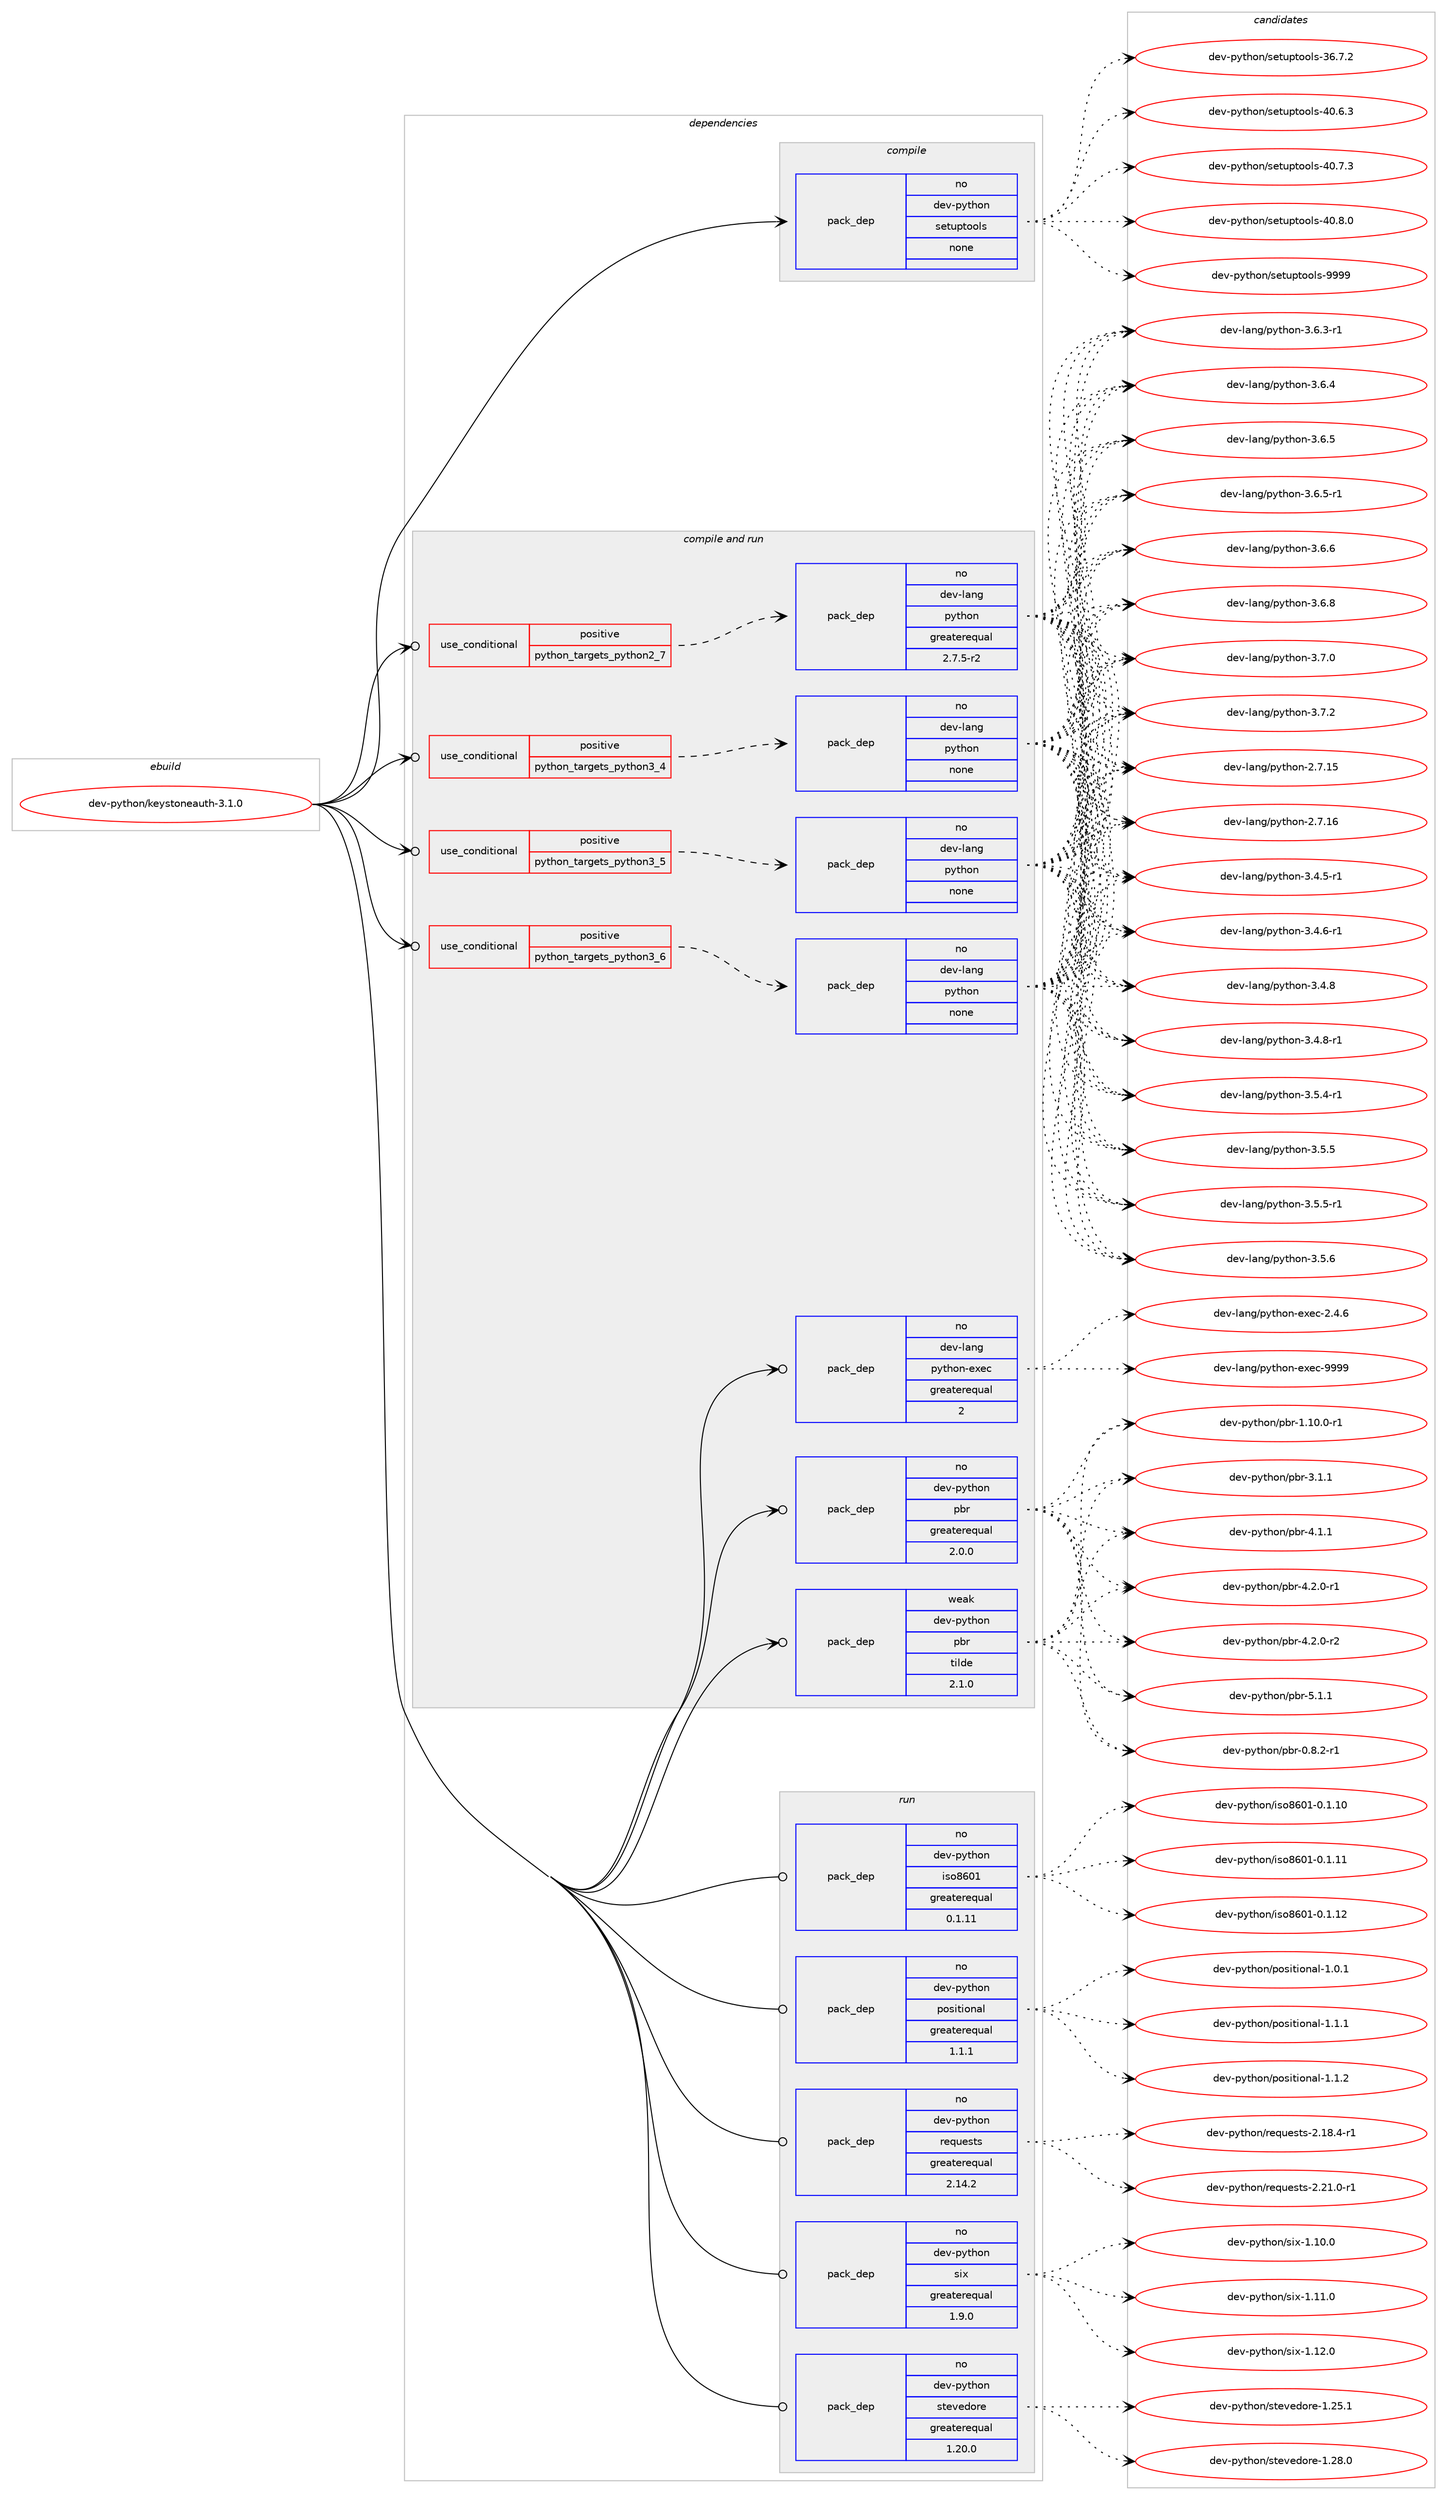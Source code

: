 digraph prolog {

# *************
# Graph options
# *************

newrank=true;
concentrate=true;
compound=true;
graph [rankdir=LR,fontname=Helvetica,fontsize=10,ranksep=1.5];#, ranksep=2.5, nodesep=0.2];
edge  [arrowhead=vee];
node  [fontname=Helvetica,fontsize=10];

# **********
# The ebuild
# **********

subgraph cluster_leftcol {
color=gray;
rank=same;
label=<<i>ebuild</i>>;
id [label="dev-python/keystoneauth-3.1.0", color=red, width=4, href="../dev-python/keystoneauth-3.1.0.svg"];
}

# ****************
# The dependencies
# ****************

subgraph cluster_midcol {
color=gray;
label=<<i>dependencies</i>>;
subgraph cluster_compile {
fillcolor="#eeeeee";
style=filled;
label=<<i>compile</i>>;
subgraph pack1016465 {
dependency1416398 [label=<<TABLE BORDER="0" CELLBORDER="1" CELLSPACING="0" CELLPADDING="4" WIDTH="220"><TR><TD ROWSPAN="6" CELLPADDING="30">pack_dep</TD></TR><TR><TD WIDTH="110">no</TD></TR><TR><TD>dev-python</TD></TR><TR><TD>setuptools</TD></TR><TR><TD>none</TD></TR><TR><TD></TD></TR></TABLE>>, shape=none, color=blue];
}
id:e -> dependency1416398:w [weight=20,style="solid",arrowhead="vee"];
}
subgraph cluster_compileandrun {
fillcolor="#eeeeee";
style=filled;
label=<<i>compile and run</i>>;
subgraph cond376660 {
dependency1416399 [label=<<TABLE BORDER="0" CELLBORDER="1" CELLSPACING="0" CELLPADDING="4"><TR><TD ROWSPAN="3" CELLPADDING="10">use_conditional</TD></TR><TR><TD>positive</TD></TR><TR><TD>python_targets_python2_7</TD></TR></TABLE>>, shape=none, color=red];
subgraph pack1016466 {
dependency1416400 [label=<<TABLE BORDER="0" CELLBORDER="1" CELLSPACING="0" CELLPADDING="4" WIDTH="220"><TR><TD ROWSPAN="6" CELLPADDING="30">pack_dep</TD></TR><TR><TD WIDTH="110">no</TD></TR><TR><TD>dev-lang</TD></TR><TR><TD>python</TD></TR><TR><TD>greaterequal</TD></TR><TR><TD>2.7.5-r2</TD></TR></TABLE>>, shape=none, color=blue];
}
dependency1416399:e -> dependency1416400:w [weight=20,style="dashed",arrowhead="vee"];
}
id:e -> dependency1416399:w [weight=20,style="solid",arrowhead="odotvee"];
subgraph cond376661 {
dependency1416401 [label=<<TABLE BORDER="0" CELLBORDER="1" CELLSPACING="0" CELLPADDING="4"><TR><TD ROWSPAN="3" CELLPADDING="10">use_conditional</TD></TR><TR><TD>positive</TD></TR><TR><TD>python_targets_python3_4</TD></TR></TABLE>>, shape=none, color=red];
subgraph pack1016467 {
dependency1416402 [label=<<TABLE BORDER="0" CELLBORDER="1" CELLSPACING="0" CELLPADDING="4" WIDTH="220"><TR><TD ROWSPAN="6" CELLPADDING="30">pack_dep</TD></TR><TR><TD WIDTH="110">no</TD></TR><TR><TD>dev-lang</TD></TR><TR><TD>python</TD></TR><TR><TD>none</TD></TR><TR><TD></TD></TR></TABLE>>, shape=none, color=blue];
}
dependency1416401:e -> dependency1416402:w [weight=20,style="dashed",arrowhead="vee"];
}
id:e -> dependency1416401:w [weight=20,style="solid",arrowhead="odotvee"];
subgraph cond376662 {
dependency1416403 [label=<<TABLE BORDER="0" CELLBORDER="1" CELLSPACING="0" CELLPADDING="4"><TR><TD ROWSPAN="3" CELLPADDING="10">use_conditional</TD></TR><TR><TD>positive</TD></TR><TR><TD>python_targets_python3_5</TD></TR></TABLE>>, shape=none, color=red];
subgraph pack1016468 {
dependency1416404 [label=<<TABLE BORDER="0" CELLBORDER="1" CELLSPACING="0" CELLPADDING="4" WIDTH="220"><TR><TD ROWSPAN="6" CELLPADDING="30">pack_dep</TD></TR><TR><TD WIDTH="110">no</TD></TR><TR><TD>dev-lang</TD></TR><TR><TD>python</TD></TR><TR><TD>none</TD></TR><TR><TD></TD></TR></TABLE>>, shape=none, color=blue];
}
dependency1416403:e -> dependency1416404:w [weight=20,style="dashed",arrowhead="vee"];
}
id:e -> dependency1416403:w [weight=20,style="solid",arrowhead="odotvee"];
subgraph cond376663 {
dependency1416405 [label=<<TABLE BORDER="0" CELLBORDER="1" CELLSPACING="0" CELLPADDING="4"><TR><TD ROWSPAN="3" CELLPADDING="10">use_conditional</TD></TR><TR><TD>positive</TD></TR><TR><TD>python_targets_python3_6</TD></TR></TABLE>>, shape=none, color=red];
subgraph pack1016469 {
dependency1416406 [label=<<TABLE BORDER="0" CELLBORDER="1" CELLSPACING="0" CELLPADDING="4" WIDTH="220"><TR><TD ROWSPAN="6" CELLPADDING="30">pack_dep</TD></TR><TR><TD WIDTH="110">no</TD></TR><TR><TD>dev-lang</TD></TR><TR><TD>python</TD></TR><TR><TD>none</TD></TR><TR><TD></TD></TR></TABLE>>, shape=none, color=blue];
}
dependency1416405:e -> dependency1416406:w [weight=20,style="dashed",arrowhead="vee"];
}
id:e -> dependency1416405:w [weight=20,style="solid",arrowhead="odotvee"];
subgraph pack1016470 {
dependency1416407 [label=<<TABLE BORDER="0" CELLBORDER="1" CELLSPACING="0" CELLPADDING="4" WIDTH="220"><TR><TD ROWSPAN="6" CELLPADDING="30">pack_dep</TD></TR><TR><TD WIDTH="110">no</TD></TR><TR><TD>dev-lang</TD></TR><TR><TD>python-exec</TD></TR><TR><TD>greaterequal</TD></TR><TR><TD>2</TD></TR></TABLE>>, shape=none, color=blue];
}
id:e -> dependency1416407:w [weight=20,style="solid",arrowhead="odotvee"];
subgraph pack1016471 {
dependency1416408 [label=<<TABLE BORDER="0" CELLBORDER="1" CELLSPACING="0" CELLPADDING="4" WIDTH="220"><TR><TD ROWSPAN="6" CELLPADDING="30">pack_dep</TD></TR><TR><TD WIDTH="110">no</TD></TR><TR><TD>dev-python</TD></TR><TR><TD>pbr</TD></TR><TR><TD>greaterequal</TD></TR><TR><TD>2.0.0</TD></TR></TABLE>>, shape=none, color=blue];
}
id:e -> dependency1416408:w [weight=20,style="solid",arrowhead="odotvee"];
subgraph pack1016472 {
dependency1416409 [label=<<TABLE BORDER="0" CELLBORDER="1" CELLSPACING="0" CELLPADDING="4" WIDTH="220"><TR><TD ROWSPAN="6" CELLPADDING="30">pack_dep</TD></TR><TR><TD WIDTH="110">weak</TD></TR><TR><TD>dev-python</TD></TR><TR><TD>pbr</TD></TR><TR><TD>tilde</TD></TR><TR><TD>2.1.0</TD></TR></TABLE>>, shape=none, color=blue];
}
id:e -> dependency1416409:w [weight=20,style="solid",arrowhead="odotvee"];
}
subgraph cluster_run {
fillcolor="#eeeeee";
style=filled;
label=<<i>run</i>>;
subgraph pack1016473 {
dependency1416410 [label=<<TABLE BORDER="0" CELLBORDER="1" CELLSPACING="0" CELLPADDING="4" WIDTH="220"><TR><TD ROWSPAN="6" CELLPADDING="30">pack_dep</TD></TR><TR><TD WIDTH="110">no</TD></TR><TR><TD>dev-python</TD></TR><TR><TD>iso8601</TD></TR><TR><TD>greaterequal</TD></TR><TR><TD>0.1.11</TD></TR></TABLE>>, shape=none, color=blue];
}
id:e -> dependency1416410:w [weight=20,style="solid",arrowhead="odot"];
subgraph pack1016474 {
dependency1416411 [label=<<TABLE BORDER="0" CELLBORDER="1" CELLSPACING="0" CELLPADDING="4" WIDTH="220"><TR><TD ROWSPAN="6" CELLPADDING="30">pack_dep</TD></TR><TR><TD WIDTH="110">no</TD></TR><TR><TD>dev-python</TD></TR><TR><TD>positional</TD></TR><TR><TD>greaterequal</TD></TR><TR><TD>1.1.1</TD></TR></TABLE>>, shape=none, color=blue];
}
id:e -> dependency1416411:w [weight=20,style="solid",arrowhead="odot"];
subgraph pack1016475 {
dependency1416412 [label=<<TABLE BORDER="0" CELLBORDER="1" CELLSPACING="0" CELLPADDING="4" WIDTH="220"><TR><TD ROWSPAN="6" CELLPADDING="30">pack_dep</TD></TR><TR><TD WIDTH="110">no</TD></TR><TR><TD>dev-python</TD></TR><TR><TD>requests</TD></TR><TR><TD>greaterequal</TD></TR><TR><TD>2.14.2</TD></TR></TABLE>>, shape=none, color=blue];
}
id:e -> dependency1416412:w [weight=20,style="solid",arrowhead="odot"];
subgraph pack1016476 {
dependency1416413 [label=<<TABLE BORDER="0" CELLBORDER="1" CELLSPACING="0" CELLPADDING="4" WIDTH="220"><TR><TD ROWSPAN="6" CELLPADDING="30">pack_dep</TD></TR><TR><TD WIDTH="110">no</TD></TR><TR><TD>dev-python</TD></TR><TR><TD>six</TD></TR><TR><TD>greaterequal</TD></TR><TR><TD>1.9.0</TD></TR></TABLE>>, shape=none, color=blue];
}
id:e -> dependency1416413:w [weight=20,style="solid",arrowhead="odot"];
subgraph pack1016477 {
dependency1416414 [label=<<TABLE BORDER="0" CELLBORDER="1" CELLSPACING="0" CELLPADDING="4" WIDTH="220"><TR><TD ROWSPAN="6" CELLPADDING="30">pack_dep</TD></TR><TR><TD WIDTH="110">no</TD></TR><TR><TD>dev-python</TD></TR><TR><TD>stevedore</TD></TR><TR><TD>greaterequal</TD></TR><TR><TD>1.20.0</TD></TR></TABLE>>, shape=none, color=blue];
}
id:e -> dependency1416414:w [weight=20,style="solid",arrowhead="odot"];
}
}

# **************
# The candidates
# **************

subgraph cluster_choices {
rank=same;
color=gray;
label=<<i>candidates</i>>;

subgraph choice1016465 {
color=black;
nodesep=1;
choice100101118451121211161041111104711510111611711211611111110811545515446554650 [label="dev-python/setuptools-36.7.2", color=red, width=4,href="../dev-python/setuptools-36.7.2.svg"];
choice100101118451121211161041111104711510111611711211611111110811545524846544651 [label="dev-python/setuptools-40.6.3", color=red, width=4,href="../dev-python/setuptools-40.6.3.svg"];
choice100101118451121211161041111104711510111611711211611111110811545524846554651 [label="dev-python/setuptools-40.7.3", color=red, width=4,href="../dev-python/setuptools-40.7.3.svg"];
choice100101118451121211161041111104711510111611711211611111110811545524846564648 [label="dev-python/setuptools-40.8.0", color=red, width=4,href="../dev-python/setuptools-40.8.0.svg"];
choice10010111845112121116104111110471151011161171121161111111081154557575757 [label="dev-python/setuptools-9999", color=red, width=4,href="../dev-python/setuptools-9999.svg"];
dependency1416398:e -> choice100101118451121211161041111104711510111611711211611111110811545515446554650:w [style=dotted,weight="100"];
dependency1416398:e -> choice100101118451121211161041111104711510111611711211611111110811545524846544651:w [style=dotted,weight="100"];
dependency1416398:e -> choice100101118451121211161041111104711510111611711211611111110811545524846554651:w [style=dotted,weight="100"];
dependency1416398:e -> choice100101118451121211161041111104711510111611711211611111110811545524846564648:w [style=dotted,weight="100"];
dependency1416398:e -> choice10010111845112121116104111110471151011161171121161111111081154557575757:w [style=dotted,weight="100"];
}
subgraph choice1016466 {
color=black;
nodesep=1;
choice10010111845108971101034711212111610411111045504655464953 [label="dev-lang/python-2.7.15", color=red, width=4,href="../dev-lang/python-2.7.15.svg"];
choice10010111845108971101034711212111610411111045504655464954 [label="dev-lang/python-2.7.16", color=red, width=4,href="../dev-lang/python-2.7.16.svg"];
choice1001011184510897110103471121211161041111104551465246534511449 [label="dev-lang/python-3.4.5-r1", color=red, width=4,href="../dev-lang/python-3.4.5-r1.svg"];
choice1001011184510897110103471121211161041111104551465246544511449 [label="dev-lang/python-3.4.6-r1", color=red, width=4,href="../dev-lang/python-3.4.6-r1.svg"];
choice100101118451089711010347112121116104111110455146524656 [label="dev-lang/python-3.4.8", color=red, width=4,href="../dev-lang/python-3.4.8.svg"];
choice1001011184510897110103471121211161041111104551465246564511449 [label="dev-lang/python-3.4.8-r1", color=red, width=4,href="../dev-lang/python-3.4.8-r1.svg"];
choice1001011184510897110103471121211161041111104551465346524511449 [label="dev-lang/python-3.5.4-r1", color=red, width=4,href="../dev-lang/python-3.5.4-r1.svg"];
choice100101118451089711010347112121116104111110455146534653 [label="dev-lang/python-3.5.5", color=red, width=4,href="../dev-lang/python-3.5.5.svg"];
choice1001011184510897110103471121211161041111104551465346534511449 [label="dev-lang/python-3.5.5-r1", color=red, width=4,href="../dev-lang/python-3.5.5-r1.svg"];
choice100101118451089711010347112121116104111110455146534654 [label="dev-lang/python-3.5.6", color=red, width=4,href="../dev-lang/python-3.5.6.svg"];
choice1001011184510897110103471121211161041111104551465446514511449 [label="dev-lang/python-3.6.3-r1", color=red, width=4,href="../dev-lang/python-3.6.3-r1.svg"];
choice100101118451089711010347112121116104111110455146544652 [label="dev-lang/python-3.6.4", color=red, width=4,href="../dev-lang/python-3.6.4.svg"];
choice100101118451089711010347112121116104111110455146544653 [label="dev-lang/python-3.6.5", color=red, width=4,href="../dev-lang/python-3.6.5.svg"];
choice1001011184510897110103471121211161041111104551465446534511449 [label="dev-lang/python-3.6.5-r1", color=red, width=4,href="../dev-lang/python-3.6.5-r1.svg"];
choice100101118451089711010347112121116104111110455146544654 [label="dev-lang/python-3.6.6", color=red, width=4,href="../dev-lang/python-3.6.6.svg"];
choice100101118451089711010347112121116104111110455146544656 [label="dev-lang/python-3.6.8", color=red, width=4,href="../dev-lang/python-3.6.8.svg"];
choice100101118451089711010347112121116104111110455146554648 [label="dev-lang/python-3.7.0", color=red, width=4,href="../dev-lang/python-3.7.0.svg"];
choice100101118451089711010347112121116104111110455146554650 [label="dev-lang/python-3.7.2", color=red, width=4,href="../dev-lang/python-3.7.2.svg"];
dependency1416400:e -> choice10010111845108971101034711212111610411111045504655464953:w [style=dotted,weight="100"];
dependency1416400:e -> choice10010111845108971101034711212111610411111045504655464954:w [style=dotted,weight="100"];
dependency1416400:e -> choice1001011184510897110103471121211161041111104551465246534511449:w [style=dotted,weight="100"];
dependency1416400:e -> choice1001011184510897110103471121211161041111104551465246544511449:w [style=dotted,weight="100"];
dependency1416400:e -> choice100101118451089711010347112121116104111110455146524656:w [style=dotted,weight="100"];
dependency1416400:e -> choice1001011184510897110103471121211161041111104551465246564511449:w [style=dotted,weight="100"];
dependency1416400:e -> choice1001011184510897110103471121211161041111104551465346524511449:w [style=dotted,weight="100"];
dependency1416400:e -> choice100101118451089711010347112121116104111110455146534653:w [style=dotted,weight="100"];
dependency1416400:e -> choice1001011184510897110103471121211161041111104551465346534511449:w [style=dotted,weight="100"];
dependency1416400:e -> choice100101118451089711010347112121116104111110455146534654:w [style=dotted,weight="100"];
dependency1416400:e -> choice1001011184510897110103471121211161041111104551465446514511449:w [style=dotted,weight="100"];
dependency1416400:e -> choice100101118451089711010347112121116104111110455146544652:w [style=dotted,weight="100"];
dependency1416400:e -> choice100101118451089711010347112121116104111110455146544653:w [style=dotted,weight="100"];
dependency1416400:e -> choice1001011184510897110103471121211161041111104551465446534511449:w [style=dotted,weight="100"];
dependency1416400:e -> choice100101118451089711010347112121116104111110455146544654:w [style=dotted,weight="100"];
dependency1416400:e -> choice100101118451089711010347112121116104111110455146544656:w [style=dotted,weight="100"];
dependency1416400:e -> choice100101118451089711010347112121116104111110455146554648:w [style=dotted,weight="100"];
dependency1416400:e -> choice100101118451089711010347112121116104111110455146554650:w [style=dotted,weight="100"];
}
subgraph choice1016467 {
color=black;
nodesep=1;
choice10010111845108971101034711212111610411111045504655464953 [label="dev-lang/python-2.7.15", color=red, width=4,href="../dev-lang/python-2.7.15.svg"];
choice10010111845108971101034711212111610411111045504655464954 [label="dev-lang/python-2.7.16", color=red, width=4,href="../dev-lang/python-2.7.16.svg"];
choice1001011184510897110103471121211161041111104551465246534511449 [label="dev-lang/python-3.4.5-r1", color=red, width=4,href="../dev-lang/python-3.4.5-r1.svg"];
choice1001011184510897110103471121211161041111104551465246544511449 [label="dev-lang/python-3.4.6-r1", color=red, width=4,href="../dev-lang/python-3.4.6-r1.svg"];
choice100101118451089711010347112121116104111110455146524656 [label="dev-lang/python-3.4.8", color=red, width=4,href="../dev-lang/python-3.4.8.svg"];
choice1001011184510897110103471121211161041111104551465246564511449 [label="dev-lang/python-3.4.8-r1", color=red, width=4,href="../dev-lang/python-3.4.8-r1.svg"];
choice1001011184510897110103471121211161041111104551465346524511449 [label="dev-lang/python-3.5.4-r1", color=red, width=4,href="../dev-lang/python-3.5.4-r1.svg"];
choice100101118451089711010347112121116104111110455146534653 [label="dev-lang/python-3.5.5", color=red, width=4,href="../dev-lang/python-3.5.5.svg"];
choice1001011184510897110103471121211161041111104551465346534511449 [label="dev-lang/python-3.5.5-r1", color=red, width=4,href="../dev-lang/python-3.5.5-r1.svg"];
choice100101118451089711010347112121116104111110455146534654 [label="dev-lang/python-3.5.6", color=red, width=4,href="../dev-lang/python-3.5.6.svg"];
choice1001011184510897110103471121211161041111104551465446514511449 [label="dev-lang/python-3.6.3-r1", color=red, width=4,href="../dev-lang/python-3.6.3-r1.svg"];
choice100101118451089711010347112121116104111110455146544652 [label="dev-lang/python-3.6.4", color=red, width=4,href="../dev-lang/python-3.6.4.svg"];
choice100101118451089711010347112121116104111110455146544653 [label="dev-lang/python-3.6.5", color=red, width=4,href="../dev-lang/python-3.6.5.svg"];
choice1001011184510897110103471121211161041111104551465446534511449 [label="dev-lang/python-3.6.5-r1", color=red, width=4,href="../dev-lang/python-3.6.5-r1.svg"];
choice100101118451089711010347112121116104111110455146544654 [label="dev-lang/python-3.6.6", color=red, width=4,href="../dev-lang/python-3.6.6.svg"];
choice100101118451089711010347112121116104111110455146544656 [label="dev-lang/python-3.6.8", color=red, width=4,href="../dev-lang/python-3.6.8.svg"];
choice100101118451089711010347112121116104111110455146554648 [label="dev-lang/python-3.7.0", color=red, width=4,href="../dev-lang/python-3.7.0.svg"];
choice100101118451089711010347112121116104111110455146554650 [label="dev-lang/python-3.7.2", color=red, width=4,href="../dev-lang/python-3.7.2.svg"];
dependency1416402:e -> choice10010111845108971101034711212111610411111045504655464953:w [style=dotted,weight="100"];
dependency1416402:e -> choice10010111845108971101034711212111610411111045504655464954:w [style=dotted,weight="100"];
dependency1416402:e -> choice1001011184510897110103471121211161041111104551465246534511449:w [style=dotted,weight="100"];
dependency1416402:e -> choice1001011184510897110103471121211161041111104551465246544511449:w [style=dotted,weight="100"];
dependency1416402:e -> choice100101118451089711010347112121116104111110455146524656:w [style=dotted,weight="100"];
dependency1416402:e -> choice1001011184510897110103471121211161041111104551465246564511449:w [style=dotted,weight="100"];
dependency1416402:e -> choice1001011184510897110103471121211161041111104551465346524511449:w [style=dotted,weight="100"];
dependency1416402:e -> choice100101118451089711010347112121116104111110455146534653:w [style=dotted,weight="100"];
dependency1416402:e -> choice1001011184510897110103471121211161041111104551465346534511449:w [style=dotted,weight="100"];
dependency1416402:e -> choice100101118451089711010347112121116104111110455146534654:w [style=dotted,weight="100"];
dependency1416402:e -> choice1001011184510897110103471121211161041111104551465446514511449:w [style=dotted,weight="100"];
dependency1416402:e -> choice100101118451089711010347112121116104111110455146544652:w [style=dotted,weight="100"];
dependency1416402:e -> choice100101118451089711010347112121116104111110455146544653:w [style=dotted,weight="100"];
dependency1416402:e -> choice1001011184510897110103471121211161041111104551465446534511449:w [style=dotted,weight="100"];
dependency1416402:e -> choice100101118451089711010347112121116104111110455146544654:w [style=dotted,weight="100"];
dependency1416402:e -> choice100101118451089711010347112121116104111110455146544656:w [style=dotted,weight="100"];
dependency1416402:e -> choice100101118451089711010347112121116104111110455146554648:w [style=dotted,weight="100"];
dependency1416402:e -> choice100101118451089711010347112121116104111110455146554650:w [style=dotted,weight="100"];
}
subgraph choice1016468 {
color=black;
nodesep=1;
choice10010111845108971101034711212111610411111045504655464953 [label="dev-lang/python-2.7.15", color=red, width=4,href="../dev-lang/python-2.7.15.svg"];
choice10010111845108971101034711212111610411111045504655464954 [label="dev-lang/python-2.7.16", color=red, width=4,href="../dev-lang/python-2.7.16.svg"];
choice1001011184510897110103471121211161041111104551465246534511449 [label="dev-lang/python-3.4.5-r1", color=red, width=4,href="../dev-lang/python-3.4.5-r1.svg"];
choice1001011184510897110103471121211161041111104551465246544511449 [label="dev-lang/python-3.4.6-r1", color=red, width=4,href="../dev-lang/python-3.4.6-r1.svg"];
choice100101118451089711010347112121116104111110455146524656 [label="dev-lang/python-3.4.8", color=red, width=4,href="../dev-lang/python-3.4.8.svg"];
choice1001011184510897110103471121211161041111104551465246564511449 [label="dev-lang/python-3.4.8-r1", color=red, width=4,href="../dev-lang/python-3.4.8-r1.svg"];
choice1001011184510897110103471121211161041111104551465346524511449 [label="dev-lang/python-3.5.4-r1", color=red, width=4,href="../dev-lang/python-3.5.4-r1.svg"];
choice100101118451089711010347112121116104111110455146534653 [label="dev-lang/python-3.5.5", color=red, width=4,href="../dev-lang/python-3.5.5.svg"];
choice1001011184510897110103471121211161041111104551465346534511449 [label="dev-lang/python-3.5.5-r1", color=red, width=4,href="../dev-lang/python-3.5.5-r1.svg"];
choice100101118451089711010347112121116104111110455146534654 [label="dev-lang/python-3.5.6", color=red, width=4,href="../dev-lang/python-3.5.6.svg"];
choice1001011184510897110103471121211161041111104551465446514511449 [label="dev-lang/python-3.6.3-r1", color=red, width=4,href="../dev-lang/python-3.6.3-r1.svg"];
choice100101118451089711010347112121116104111110455146544652 [label="dev-lang/python-3.6.4", color=red, width=4,href="../dev-lang/python-3.6.4.svg"];
choice100101118451089711010347112121116104111110455146544653 [label="dev-lang/python-3.6.5", color=red, width=4,href="../dev-lang/python-3.6.5.svg"];
choice1001011184510897110103471121211161041111104551465446534511449 [label="dev-lang/python-3.6.5-r1", color=red, width=4,href="../dev-lang/python-3.6.5-r1.svg"];
choice100101118451089711010347112121116104111110455146544654 [label="dev-lang/python-3.6.6", color=red, width=4,href="../dev-lang/python-3.6.6.svg"];
choice100101118451089711010347112121116104111110455146544656 [label="dev-lang/python-3.6.8", color=red, width=4,href="../dev-lang/python-3.6.8.svg"];
choice100101118451089711010347112121116104111110455146554648 [label="dev-lang/python-3.7.0", color=red, width=4,href="../dev-lang/python-3.7.0.svg"];
choice100101118451089711010347112121116104111110455146554650 [label="dev-lang/python-3.7.2", color=red, width=4,href="../dev-lang/python-3.7.2.svg"];
dependency1416404:e -> choice10010111845108971101034711212111610411111045504655464953:w [style=dotted,weight="100"];
dependency1416404:e -> choice10010111845108971101034711212111610411111045504655464954:w [style=dotted,weight="100"];
dependency1416404:e -> choice1001011184510897110103471121211161041111104551465246534511449:w [style=dotted,weight="100"];
dependency1416404:e -> choice1001011184510897110103471121211161041111104551465246544511449:w [style=dotted,weight="100"];
dependency1416404:e -> choice100101118451089711010347112121116104111110455146524656:w [style=dotted,weight="100"];
dependency1416404:e -> choice1001011184510897110103471121211161041111104551465246564511449:w [style=dotted,weight="100"];
dependency1416404:e -> choice1001011184510897110103471121211161041111104551465346524511449:w [style=dotted,weight="100"];
dependency1416404:e -> choice100101118451089711010347112121116104111110455146534653:w [style=dotted,weight="100"];
dependency1416404:e -> choice1001011184510897110103471121211161041111104551465346534511449:w [style=dotted,weight="100"];
dependency1416404:e -> choice100101118451089711010347112121116104111110455146534654:w [style=dotted,weight="100"];
dependency1416404:e -> choice1001011184510897110103471121211161041111104551465446514511449:w [style=dotted,weight="100"];
dependency1416404:e -> choice100101118451089711010347112121116104111110455146544652:w [style=dotted,weight="100"];
dependency1416404:e -> choice100101118451089711010347112121116104111110455146544653:w [style=dotted,weight="100"];
dependency1416404:e -> choice1001011184510897110103471121211161041111104551465446534511449:w [style=dotted,weight="100"];
dependency1416404:e -> choice100101118451089711010347112121116104111110455146544654:w [style=dotted,weight="100"];
dependency1416404:e -> choice100101118451089711010347112121116104111110455146544656:w [style=dotted,weight="100"];
dependency1416404:e -> choice100101118451089711010347112121116104111110455146554648:w [style=dotted,weight="100"];
dependency1416404:e -> choice100101118451089711010347112121116104111110455146554650:w [style=dotted,weight="100"];
}
subgraph choice1016469 {
color=black;
nodesep=1;
choice10010111845108971101034711212111610411111045504655464953 [label="dev-lang/python-2.7.15", color=red, width=4,href="../dev-lang/python-2.7.15.svg"];
choice10010111845108971101034711212111610411111045504655464954 [label="dev-lang/python-2.7.16", color=red, width=4,href="../dev-lang/python-2.7.16.svg"];
choice1001011184510897110103471121211161041111104551465246534511449 [label="dev-lang/python-3.4.5-r1", color=red, width=4,href="../dev-lang/python-3.4.5-r1.svg"];
choice1001011184510897110103471121211161041111104551465246544511449 [label="dev-lang/python-3.4.6-r1", color=red, width=4,href="../dev-lang/python-3.4.6-r1.svg"];
choice100101118451089711010347112121116104111110455146524656 [label="dev-lang/python-3.4.8", color=red, width=4,href="../dev-lang/python-3.4.8.svg"];
choice1001011184510897110103471121211161041111104551465246564511449 [label="dev-lang/python-3.4.8-r1", color=red, width=4,href="../dev-lang/python-3.4.8-r1.svg"];
choice1001011184510897110103471121211161041111104551465346524511449 [label="dev-lang/python-3.5.4-r1", color=red, width=4,href="../dev-lang/python-3.5.4-r1.svg"];
choice100101118451089711010347112121116104111110455146534653 [label="dev-lang/python-3.5.5", color=red, width=4,href="../dev-lang/python-3.5.5.svg"];
choice1001011184510897110103471121211161041111104551465346534511449 [label="dev-lang/python-3.5.5-r1", color=red, width=4,href="../dev-lang/python-3.5.5-r1.svg"];
choice100101118451089711010347112121116104111110455146534654 [label="dev-lang/python-3.5.6", color=red, width=4,href="../dev-lang/python-3.5.6.svg"];
choice1001011184510897110103471121211161041111104551465446514511449 [label="dev-lang/python-3.6.3-r1", color=red, width=4,href="../dev-lang/python-3.6.3-r1.svg"];
choice100101118451089711010347112121116104111110455146544652 [label="dev-lang/python-3.6.4", color=red, width=4,href="../dev-lang/python-3.6.4.svg"];
choice100101118451089711010347112121116104111110455146544653 [label="dev-lang/python-3.6.5", color=red, width=4,href="../dev-lang/python-3.6.5.svg"];
choice1001011184510897110103471121211161041111104551465446534511449 [label="dev-lang/python-3.6.5-r1", color=red, width=4,href="../dev-lang/python-3.6.5-r1.svg"];
choice100101118451089711010347112121116104111110455146544654 [label="dev-lang/python-3.6.6", color=red, width=4,href="../dev-lang/python-3.6.6.svg"];
choice100101118451089711010347112121116104111110455146544656 [label="dev-lang/python-3.6.8", color=red, width=4,href="../dev-lang/python-3.6.8.svg"];
choice100101118451089711010347112121116104111110455146554648 [label="dev-lang/python-3.7.0", color=red, width=4,href="../dev-lang/python-3.7.0.svg"];
choice100101118451089711010347112121116104111110455146554650 [label="dev-lang/python-3.7.2", color=red, width=4,href="../dev-lang/python-3.7.2.svg"];
dependency1416406:e -> choice10010111845108971101034711212111610411111045504655464953:w [style=dotted,weight="100"];
dependency1416406:e -> choice10010111845108971101034711212111610411111045504655464954:w [style=dotted,weight="100"];
dependency1416406:e -> choice1001011184510897110103471121211161041111104551465246534511449:w [style=dotted,weight="100"];
dependency1416406:e -> choice1001011184510897110103471121211161041111104551465246544511449:w [style=dotted,weight="100"];
dependency1416406:e -> choice100101118451089711010347112121116104111110455146524656:w [style=dotted,weight="100"];
dependency1416406:e -> choice1001011184510897110103471121211161041111104551465246564511449:w [style=dotted,weight="100"];
dependency1416406:e -> choice1001011184510897110103471121211161041111104551465346524511449:w [style=dotted,weight="100"];
dependency1416406:e -> choice100101118451089711010347112121116104111110455146534653:w [style=dotted,weight="100"];
dependency1416406:e -> choice1001011184510897110103471121211161041111104551465346534511449:w [style=dotted,weight="100"];
dependency1416406:e -> choice100101118451089711010347112121116104111110455146534654:w [style=dotted,weight="100"];
dependency1416406:e -> choice1001011184510897110103471121211161041111104551465446514511449:w [style=dotted,weight="100"];
dependency1416406:e -> choice100101118451089711010347112121116104111110455146544652:w [style=dotted,weight="100"];
dependency1416406:e -> choice100101118451089711010347112121116104111110455146544653:w [style=dotted,weight="100"];
dependency1416406:e -> choice1001011184510897110103471121211161041111104551465446534511449:w [style=dotted,weight="100"];
dependency1416406:e -> choice100101118451089711010347112121116104111110455146544654:w [style=dotted,weight="100"];
dependency1416406:e -> choice100101118451089711010347112121116104111110455146544656:w [style=dotted,weight="100"];
dependency1416406:e -> choice100101118451089711010347112121116104111110455146554648:w [style=dotted,weight="100"];
dependency1416406:e -> choice100101118451089711010347112121116104111110455146554650:w [style=dotted,weight="100"];
}
subgraph choice1016470 {
color=black;
nodesep=1;
choice1001011184510897110103471121211161041111104510112010199455046524654 [label="dev-lang/python-exec-2.4.6", color=red, width=4,href="../dev-lang/python-exec-2.4.6.svg"];
choice10010111845108971101034711212111610411111045101120101994557575757 [label="dev-lang/python-exec-9999", color=red, width=4,href="../dev-lang/python-exec-9999.svg"];
dependency1416407:e -> choice1001011184510897110103471121211161041111104510112010199455046524654:w [style=dotted,weight="100"];
dependency1416407:e -> choice10010111845108971101034711212111610411111045101120101994557575757:w [style=dotted,weight="100"];
}
subgraph choice1016471 {
color=black;
nodesep=1;
choice1001011184511212111610411111047112981144548465646504511449 [label="dev-python/pbr-0.8.2-r1", color=red, width=4,href="../dev-python/pbr-0.8.2-r1.svg"];
choice100101118451121211161041111104711298114454946494846484511449 [label="dev-python/pbr-1.10.0-r1", color=red, width=4,href="../dev-python/pbr-1.10.0-r1.svg"];
choice100101118451121211161041111104711298114455146494649 [label="dev-python/pbr-3.1.1", color=red, width=4,href="../dev-python/pbr-3.1.1.svg"];
choice100101118451121211161041111104711298114455246494649 [label="dev-python/pbr-4.1.1", color=red, width=4,href="../dev-python/pbr-4.1.1.svg"];
choice1001011184511212111610411111047112981144552465046484511449 [label="dev-python/pbr-4.2.0-r1", color=red, width=4,href="../dev-python/pbr-4.2.0-r1.svg"];
choice1001011184511212111610411111047112981144552465046484511450 [label="dev-python/pbr-4.2.0-r2", color=red, width=4,href="../dev-python/pbr-4.2.0-r2.svg"];
choice100101118451121211161041111104711298114455346494649 [label="dev-python/pbr-5.1.1", color=red, width=4,href="../dev-python/pbr-5.1.1.svg"];
dependency1416408:e -> choice1001011184511212111610411111047112981144548465646504511449:w [style=dotted,weight="100"];
dependency1416408:e -> choice100101118451121211161041111104711298114454946494846484511449:w [style=dotted,weight="100"];
dependency1416408:e -> choice100101118451121211161041111104711298114455146494649:w [style=dotted,weight="100"];
dependency1416408:e -> choice100101118451121211161041111104711298114455246494649:w [style=dotted,weight="100"];
dependency1416408:e -> choice1001011184511212111610411111047112981144552465046484511449:w [style=dotted,weight="100"];
dependency1416408:e -> choice1001011184511212111610411111047112981144552465046484511450:w [style=dotted,weight="100"];
dependency1416408:e -> choice100101118451121211161041111104711298114455346494649:w [style=dotted,weight="100"];
}
subgraph choice1016472 {
color=black;
nodesep=1;
choice1001011184511212111610411111047112981144548465646504511449 [label="dev-python/pbr-0.8.2-r1", color=red, width=4,href="../dev-python/pbr-0.8.2-r1.svg"];
choice100101118451121211161041111104711298114454946494846484511449 [label="dev-python/pbr-1.10.0-r1", color=red, width=4,href="../dev-python/pbr-1.10.0-r1.svg"];
choice100101118451121211161041111104711298114455146494649 [label="dev-python/pbr-3.1.1", color=red, width=4,href="../dev-python/pbr-3.1.1.svg"];
choice100101118451121211161041111104711298114455246494649 [label="dev-python/pbr-4.1.1", color=red, width=4,href="../dev-python/pbr-4.1.1.svg"];
choice1001011184511212111610411111047112981144552465046484511449 [label="dev-python/pbr-4.2.0-r1", color=red, width=4,href="../dev-python/pbr-4.2.0-r1.svg"];
choice1001011184511212111610411111047112981144552465046484511450 [label="dev-python/pbr-4.2.0-r2", color=red, width=4,href="../dev-python/pbr-4.2.0-r2.svg"];
choice100101118451121211161041111104711298114455346494649 [label="dev-python/pbr-5.1.1", color=red, width=4,href="../dev-python/pbr-5.1.1.svg"];
dependency1416409:e -> choice1001011184511212111610411111047112981144548465646504511449:w [style=dotted,weight="100"];
dependency1416409:e -> choice100101118451121211161041111104711298114454946494846484511449:w [style=dotted,weight="100"];
dependency1416409:e -> choice100101118451121211161041111104711298114455146494649:w [style=dotted,weight="100"];
dependency1416409:e -> choice100101118451121211161041111104711298114455246494649:w [style=dotted,weight="100"];
dependency1416409:e -> choice1001011184511212111610411111047112981144552465046484511449:w [style=dotted,weight="100"];
dependency1416409:e -> choice1001011184511212111610411111047112981144552465046484511450:w [style=dotted,weight="100"];
dependency1416409:e -> choice100101118451121211161041111104711298114455346494649:w [style=dotted,weight="100"];
}
subgraph choice1016473 {
color=black;
nodesep=1;
choice10010111845112121116104111110471051151115654484945484649464948 [label="dev-python/iso8601-0.1.10", color=red, width=4,href="../dev-python/iso8601-0.1.10.svg"];
choice10010111845112121116104111110471051151115654484945484649464949 [label="dev-python/iso8601-0.1.11", color=red, width=4,href="../dev-python/iso8601-0.1.11.svg"];
choice10010111845112121116104111110471051151115654484945484649464950 [label="dev-python/iso8601-0.1.12", color=red, width=4,href="../dev-python/iso8601-0.1.12.svg"];
dependency1416410:e -> choice10010111845112121116104111110471051151115654484945484649464948:w [style=dotted,weight="100"];
dependency1416410:e -> choice10010111845112121116104111110471051151115654484945484649464949:w [style=dotted,weight="100"];
dependency1416410:e -> choice10010111845112121116104111110471051151115654484945484649464950:w [style=dotted,weight="100"];
}
subgraph choice1016474 {
color=black;
nodesep=1;
choice100101118451121211161041111104711211111510511610511111097108454946484649 [label="dev-python/positional-1.0.1", color=red, width=4,href="../dev-python/positional-1.0.1.svg"];
choice100101118451121211161041111104711211111510511610511111097108454946494649 [label="dev-python/positional-1.1.1", color=red, width=4,href="../dev-python/positional-1.1.1.svg"];
choice100101118451121211161041111104711211111510511610511111097108454946494650 [label="dev-python/positional-1.1.2", color=red, width=4,href="../dev-python/positional-1.1.2.svg"];
dependency1416411:e -> choice100101118451121211161041111104711211111510511610511111097108454946484649:w [style=dotted,weight="100"];
dependency1416411:e -> choice100101118451121211161041111104711211111510511610511111097108454946494649:w [style=dotted,weight="100"];
dependency1416411:e -> choice100101118451121211161041111104711211111510511610511111097108454946494650:w [style=dotted,weight="100"];
}
subgraph choice1016475 {
color=black;
nodesep=1;
choice1001011184511212111610411111047114101113117101115116115455046495646524511449 [label="dev-python/requests-2.18.4-r1", color=red, width=4,href="../dev-python/requests-2.18.4-r1.svg"];
choice1001011184511212111610411111047114101113117101115116115455046504946484511449 [label="dev-python/requests-2.21.0-r1", color=red, width=4,href="../dev-python/requests-2.21.0-r1.svg"];
dependency1416412:e -> choice1001011184511212111610411111047114101113117101115116115455046495646524511449:w [style=dotted,weight="100"];
dependency1416412:e -> choice1001011184511212111610411111047114101113117101115116115455046504946484511449:w [style=dotted,weight="100"];
}
subgraph choice1016476 {
color=black;
nodesep=1;
choice100101118451121211161041111104711510512045494649484648 [label="dev-python/six-1.10.0", color=red, width=4,href="../dev-python/six-1.10.0.svg"];
choice100101118451121211161041111104711510512045494649494648 [label="dev-python/six-1.11.0", color=red, width=4,href="../dev-python/six-1.11.0.svg"];
choice100101118451121211161041111104711510512045494649504648 [label="dev-python/six-1.12.0", color=red, width=4,href="../dev-python/six-1.12.0.svg"];
dependency1416413:e -> choice100101118451121211161041111104711510512045494649484648:w [style=dotted,weight="100"];
dependency1416413:e -> choice100101118451121211161041111104711510512045494649494648:w [style=dotted,weight="100"];
dependency1416413:e -> choice100101118451121211161041111104711510512045494649504648:w [style=dotted,weight="100"];
}
subgraph choice1016477 {
color=black;
nodesep=1;
choice100101118451121211161041111104711511610111810110011111410145494650534649 [label="dev-python/stevedore-1.25.1", color=red, width=4,href="../dev-python/stevedore-1.25.1.svg"];
choice100101118451121211161041111104711511610111810110011111410145494650564648 [label="dev-python/stevedore-1.28.0", color=red, width=4,href="../dev-python/stevedore-1.28.0.svg"];
dependency1416414:e -> choice100101118451121211161041111104711511610111810110011111410145494650534649:w [style=dotted,weight="100"];
dependency1416414:e -> choice100101118451121211161041111104711511610111810110011111410145494650564648:w [style=dotted,weight="100"];
}
}

}
